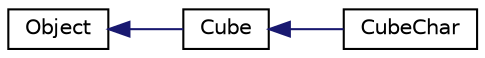 digraph "Graphical Class Hierarchy"
{
  edge [fontname="Helvetica",fontsize="10",labelfontname="Helvetica",labelfontsize="10"];
  node [fontname="Helvetica",fontsize="10",shape=record];
  rankdir="LR";
  Node0 [label="Object",height=0.2,width=0.4,color="black", fillcolor="white", style="filled",URL="$class_object.html"];
  Node0 -> Node1 [dir="back",color="midnightblue",fontsize="10",style="solid",fontname="Helvetica"];
  Node1 [label="Cube",height=0.2,width=0.4,color="black", fillcolor="white", style="filled",URL="$class_cube.html"];
  Node1 -> Node2 [dir="back",color="midnightblue",fontsize="10",style="solid",fontname="Helvetica"];
  Node2 [label="CubeChar",height=0.2,width=0.4,color="black", fillcolor="white", style="filled",URL="$class_cube_char.html"];
}

